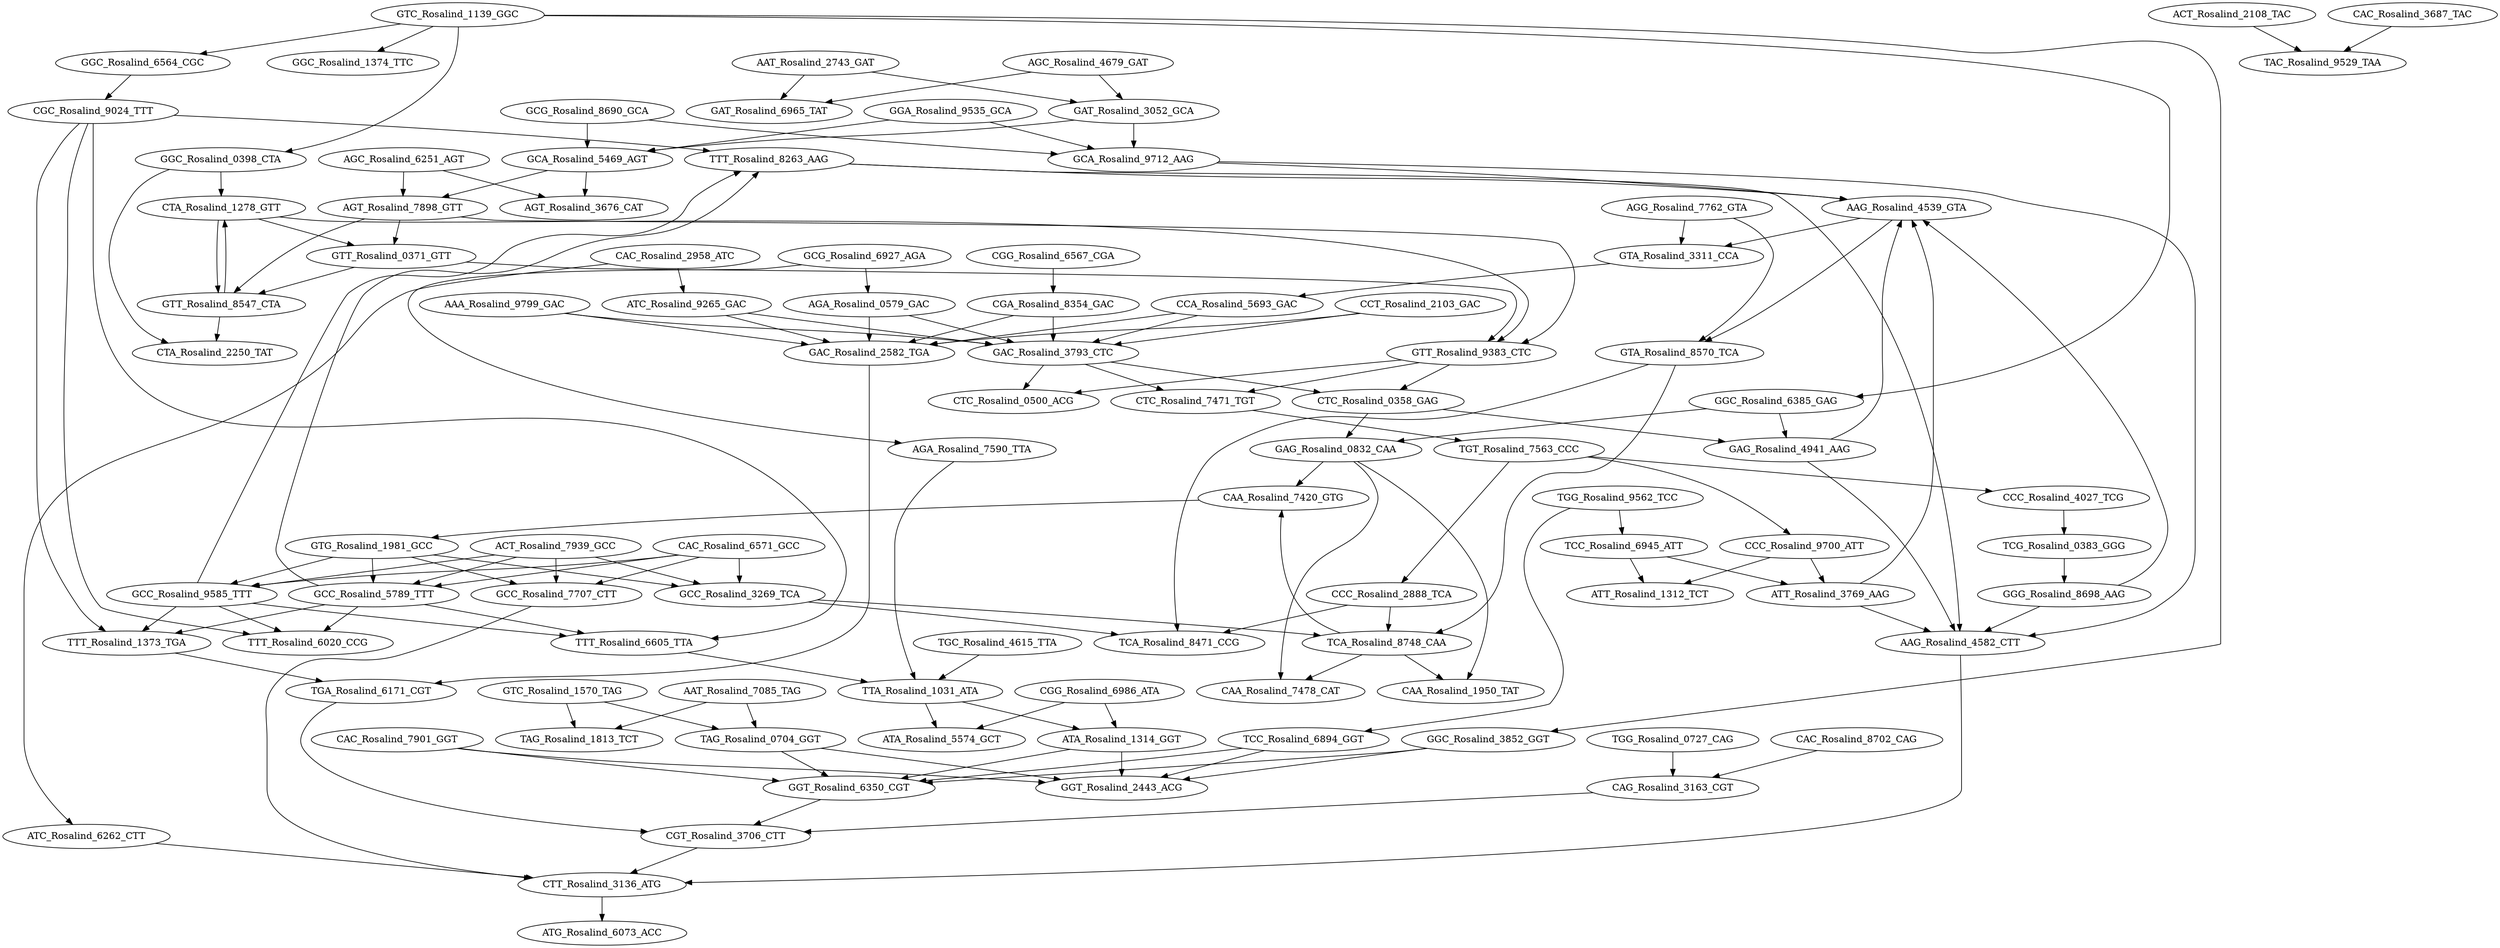 digraph bla {
CGC_Rosalind_9024_TTT -> TTT_Rosalind_1373_TGA;
CGC_Rosalind_9024_TTT -> TTT_Rosalind_6605_TTA;
CGC_Rosalind_9024_TTT -> TTT_Rosalind_6020_CCG;
CGC_Rosalind_9024_TTT -> TTT_Rosalind_8263_AAG;
GGC_Rosalind_6564_CGC -> CGC_Rosalind_9024_TTT;
GAG_Rosalind_4941_AAG -> AAG_Rosalind_4539_GTA;
GAG_Rosalind_4941_AAG -> AAG_Rosalind_4582_CTT;
CAA_Rosalind_7420_GTG -> GTG_Rosalind_1981_GCC;
ATA_Rosalind_1314_GGT -> GGT_Rosalind_2443_ACG;
ATA_Rosalind_1314_GGT -> GGT_Rosalind_6350_CGT;
AAA_Rosalind_9799_GAC -> GAC_Rosalind_3793_CTC;
AAA_Rosalind_9799_GAC -> GAC_Rosalind_2582_TGA;
CAC_Rosalind_6571_GCC -> GCC_Rosalind_9585_TTT;
CAC_Rosalind_6571_GCC -> GCC_Rosalind_3269_TCA;
CAC_Rosalind_6571_GCC -> GCC_Rosalind_7707_CTT;
CAC_Rosalind_6571_GCC -> GCC_Rosalind_5789_TTT;
GCG_Rosalind_8690_GCA -> GCA_Rosalind_9712_AAG;
GCG_Rosalind_8690_GCA -> GCA_Rosalind_5469_AGT;
GTT_Rosalind_0371_GTT -> GTT_Rosalind_8547_CTA;
GTT_Rosalind_0371_GTT -> GTT_Rosalind_9383_CTC;
CAC_Rosalind_2958_ATC -> ATC_Rosalind_9265_GAC;
CAC_Rosalind_2958_ATC -> ATC_Rosalind_6262_CTT;
CGT_Rosalind_3706_CTT -> CTT_Rosalind_3136_ATG;
AAT_Rosalind_2743_GAT -> GAT_Rosalind_6965_TAT;
AAT_Rosalind_2743_GAT -> GAT_Rosalind_3052_GCA;
CAC_Rosalind_7901_GGT -> GGT_Rosalind_2443_ACG;
CAC_Rosalind_7901_GGT -> GGT_Rosalind_6350_CGT;
TCC_Rosalind_6945_ATT -> ATT_Rosalind_1312_TCT;
TCC_Rosalind_6945_ATT -> ATT_Rosalind_3769_AAG;
ATC_Rosalind_9265_GAC -> GAC_Rosalind_3793_CTC;
ATC_Rosalind_9265_GAC -> GAC_Rosalind_2582_TGA;
GAT_Rosalind_3052_GCA -> GCA_Rosalind_9712_AAG;
GAT_Rosalind_3052_GCA -> GCA_Rosalind_5469_AGT;
CCT_Rosalind_2103_GAC -> GAC_Rosalind_3793_CTC;
CCT_Rosalind_2103_GAC -> GAC_Rosalind_2582_TGA;
CTC_Rosalind_0358_GAG -> GAG_Rosalind_4941_AAG;
CTC_Rosalind_0358_GAG -> GAG_Rosalind_0832_CAA;
ATC_Rosalind_6262_CTT -> CTT_Rosalind_3136_ATG;
AGG_Rosalind_7762_GTA -> GTA_Rosalind_3311_CCA;
AGG_Rosalind_7762_GTA -> GTA_Rosalind_8570_TCA;
GTA_Rosalind_3311_CCA -> CCA_Rosalind_5693_GAC;
GCG_Rosalind_6927_AGA -> AGA_Rosalind_0579_GAC;
GCG_Rosalind_6927_AGA -> AGA_Rosalind_7590_TTA;
CGG_Rosalind_6567_CGA -> CGA_Rosalind_8354_GAC;
ATT_Rosalind_3769_AAG -> AAG_Rosalind_4539_GTA;
ATT_Rosalind_3769_AAG -> AAG_Rosalind_4582_CTT;
GTT_Rosalind_8547_CTA -> CTA_Rosalind_2250_TAT;
GTT_Rosalind_8547_CTA -> CTA_Rosalind_1278_GTT;
AGA_Rosalind_0579_GAC -> GAC_Rosalind_3793_CTC;
AGA_Rosalind_0579_GAC -> GAC_Rosalind_2582_TGA;
CTT_Rosalind_3136_ATG -> ATG_Rosalind_6073_ACC;
AGA_Rosalind_7590_TTA -> TTA_Rosalind_1031_ATA;
GGC_Rosalind_0398_CTA -> CTA_Rosalind_2250_TAT;
GGC_Rosalind_0398_CTA -> CTA_Rosalind_1278_GTT;
AAG_Rosalind_4539_GTA -> GTA_Rosalind_3311_CCA;
AAG_Rosalind_4539_GTA -> GTA_Rosalind_8570_TCA;
GGC_Rosalind_3852_GGT -> GGT_Rosalind_2443_ACG;
GGC_Rosalind_3852_GGT -> GGT_Rosalind_6350_CGT;
GAC_Rosalind_3793_CTC -> CTC_Rosalind_0500_ACG;
GAC_Rosalind_3793_CTC -> CTC_Rosalind_0358_GAG;
GAC_Rosalind_3793_CTC -> CTC_Rosalind_7471_TGT;
TTT_Rosalind_1373_TGA -> TGA_Rosalind_6171_CGT;
GGG_Rosalind_8698_AAG -> AAG_Rosalind_4539_GTA;
GGG_Rosalind_8698_AAG -> AAG_Rosalind_4582_CTT;
CTC_Rosalind_7471_TGT -> TGT_Rosalind_7563_CCC;
GCC_Rosalind_9585_TTT -> TTT_Rosalind_1373_TGA;
GCC_Rosalind_9585_TTT -> TTT_Rosalind_6605_TTA;
GCC_Rosalind_9585_TTT -> TTT_Rosalind_6020_CCG;
GCC_Rosalind_9585_TTT -> TTT_Rosalind_8263_AAG;
CGA_Rosalind_8354_GAC -> GAC_Rosalind_3793_CTC;
CGA_Rosalind_8354_GAC -> GAC_Rosalind_2582_TGA;
GCA_Rosalind_9712_AAG -> AAG_Rosalind_4539_GTA;
GCA_Rosalind_9712_AAG -> AAG_Rosalind_4582_CTT;
GTA_Rosalind_8570_TCA -> TCA_Rosalind_8471_CCG;
GTA_Rosalind_8570_TCA -> TCA_Rosalind_8748_CAA;
TTT_Rosalind_6605_TTA -> TTA_Rosalind_1031_ATA;
CTA_Rosalind_1278_GTT -> GTT_Rosalind_0371_GTT;
CTA_Rosalind_1278_GTT -> GTT_Rosalind_8547_CTA;
CTA_Rosalind_1278_GTT -> GTT_Rosalind_9383_CTC;
GTG_Rosalind_1981_GCC -> GCC_Rosalind_9585_TTT;
GTG_Rosalind_1981_GCC -> GCC_Rosalind_3269_TCA;
GTG_Rosalind_1981_GCC -> GCC_Rosalind_7707_CTT;
GTG_Rosalind_1981_GCC -> GCC_Rosalind_5789_TTT;
ACT_Rosalind_2108_TAC -> TAC_Rosalind_9529_TAA;
AAG_Rosalind_4582_CTT -> CTT_Rosalind_3136_ATG;
GTT_Rosalind_9383_CTC -> CTC_Rosalind_0500_ACG;
GTT_Rosalind_9383_CTC -> CTC_Rosalind_0358_GAG;
GTT_Rosalind_9383_CTC -> CTC_Rosalind_7471_TGT;
TCC_Rosalind_6894_GGT -> GGT_Rosalind_2443_ACG;
TCC_Rosalind_6894_GGT -> GGT_Rosalind_6350_CGT;
TTA_Rosalind_1031_ATA -> ATA_Rosalind_1314_GGT;
TTA_Rosalind_1031_ATA -> ATA_Rosalind_5574_GCT;
AGT_Rosalind_7898_GTT -> GTT_Rosalind_0371_GTT;
AGT_Rosalind_7898_GTT -> GTT_Rosalind_8547_CTA;
AGT_Rosalind_7898_GTT -> GTT_Rosalind_9383_CTC;
GCC_Rosalind_3269_TCA -> TCA_Rosalind_8471_CCG;
GCC_Rosalind_3269_TCA -> TCA_Rosalind_8748_CAA;
TGG_Rosalind_9562_TCC -> TCC_Rosalind_6945_ATT;
TGG_Rosalind_9562_TCC -> TCC_Rosalind_6894_GGT;
GCC_Rosalind_7707_CTT -> CTT_Rosalind_3136_ATG;
GCA_Rosalind_5469_AGT -> AGT_Rosalind_3676_CAT;
GCA_Rosalind_5469_AGT -> AGT_Rosalind_7898_GTT;
GGC_Rosalind_6385_GAG -> GAG_Rosalind_4941_AAG;
GGC_Rosalind_6385_GAG -> GAG_Rosalind_0832_CAA;
CCC_Rosalind_4027_TCG -> TCG_Rosalind_0383_GGG;
GGT_Rosalind_6350_CGT -> CGT_Rosalind_3706_CTT;
GGA_Rosalind_9535_GCA -> GCA_Rosalind_9712_AAG;
GGA_Rosalind_9535_GCA -> GCA_Rosalind_5469_AGT;
ACT_Rosalind_7939_GCC -> GCC_Rosalind_9585_TTT;
ACT_Rosalind_7939_GCC -> GCC_Rosalind_3269_TCA;
ACT_Rosalind_7939_GCC -> GCC_Rosalind_7707_CTT;
ACT_Rosalind_7939_GCC -> GCC_Rosalind_5789_TTT;
TGT_Rosalind_7563_CCC -> CCC_Rosalind_4027_TCG;
TGT_Rosalind_7563_CCC -> CCC_Rosalind_9700_ATT;
TGT_Rosalind_7563_CCC -> CCC_Rosalind_2888_TCA;
CCA_Rosalind_5693_GAC -> GAC_Rosalind_3793_CTC;
CCA_Rosalind_5693_GAC -> GAC_Rosalind_2582_TGA;
TGC_Rosalind_4615_TTA -> TTA_Rosalind_1031_ATA;
CAG_Rosalind_3163_CGT -> CGT_Rosalind_3706_CTT;
AGC_Rosalind_4679_GAT -> GAT_Rosalind_6965_TAT;
AGC_Rosalind_4679_GAT -> GAT_Rosalind_3052_GCA;
CCC_Rosalind_9700_ATT -> ATT_Rosalind_1312_TCT;
CCC_Rosalind_9700_ATT -> ATT_Rosalind_3769_AAG;
GAC_Rosalind_2582_TGA -> TGA_Rosalind_6171_CGT;
GCC_Rosalind_5789_TTT -> TTT_Rosalind_1373_TGA;
GCC_Rosalind_5789_TTT -> TTT_Rosalind_6605_TTA;
GCC_Rosalind_5789_TTT -> TTT_Rosalind_6020_CCG;
GCC_Rosalind_5789_TTT -> TTT_Rosalind_8263_AAG;
TTT_Rosalind_8263_AAG -> AAG_Rosalind_4539_GTA;
TTT_Rosalind_8263_AAG -> AAG_Rosalind_4582_CTT;
TGG_Rosalind_0727_CAG -> CAG_Rosalind_3163_CGT;
CGG_Rosalind_6986_ATA -> ATA_Rosalind_1314_GGT;
CGG_Rosalind_6986_ATA -> ATA_Rosalind_5574_GCT;
TCG_Rosalind_0383_GGG -> GGG_Rosalind_8698_AAG;
AAT_Rosalind_7085_TAG -> TAG_Rosalind_1813_TCT;
AAT_Rosalind_7085_TAG -> TAG_Rosalind_0704_GGT;
AGC_Rosalind_6251_AGT -> AGT_Rosalind_3676_CAT;
AGC_Rosalind_6251_AGT -> AGT_Rosalind_7898_GTT;
GTC_Rosalind_1139_GGC -> GGC_Rosalind_6564_CGC;
GTC_Rosalind_1139_GGC -> GGC_Rosalind_1374_TTC;
GTC_Rosalind_1139_GGC -> GGC_Rosalind_0398_CTA;
GTC_Rosalind_1139_GGC -> GGC_Rosalind_3852_GGT;
GTC_Rosalind_1139_GGC -> GGC_Rosalind_6385_GAG;
GTC_Rosalind_1570_TAG -> TAG_Rosalind_1813_TCT;
GTC_Rosalind_1570_TAG -> TAG_Rosalind_0704_GGT;
CAC_Rosalind_3687_TAC -> TAC_Rosalind_9529_TAA;
TCA_Rosalind_8748_CAA -> CAA_Rosalind_7420_GTG;
TCA_Rosalind_8748_CAA -> CAA_Rosalind_7478_CAT;
TCA_Rosalind_8748_CAA -> CAA_Rosalind_1950_TAT;
CAC_Rosalind_8702_CAG -> CAG_Rosalind_3163_CGT;
GAG_Rosalind_0832_CAA -> CAA_Rosalind_7420_GTG;
GAG_Rosalind_0832_CAA -> CAA_Rosalind_7478_CAT;
GAG_Rosalind_0832_CAA -> CAA_Rosalind_1950_TAT;
CCC_Rosalind_2888_TCA -> TCA_Rosalind_8471_CCG;
CCC_Rosalind_2888_TCA -> TCA_Rosalind_8748_CAA;
TAG_Rosalind_0704_GGT -> GGT_Rosalind_2443_ACG;
TAG_Rosalind_0704_GGT -> GGT_Rosalind_6350_CGT;
TGA_Rosalind_6171_CGT -> CGT_Rosalind_3706_CTT;
}